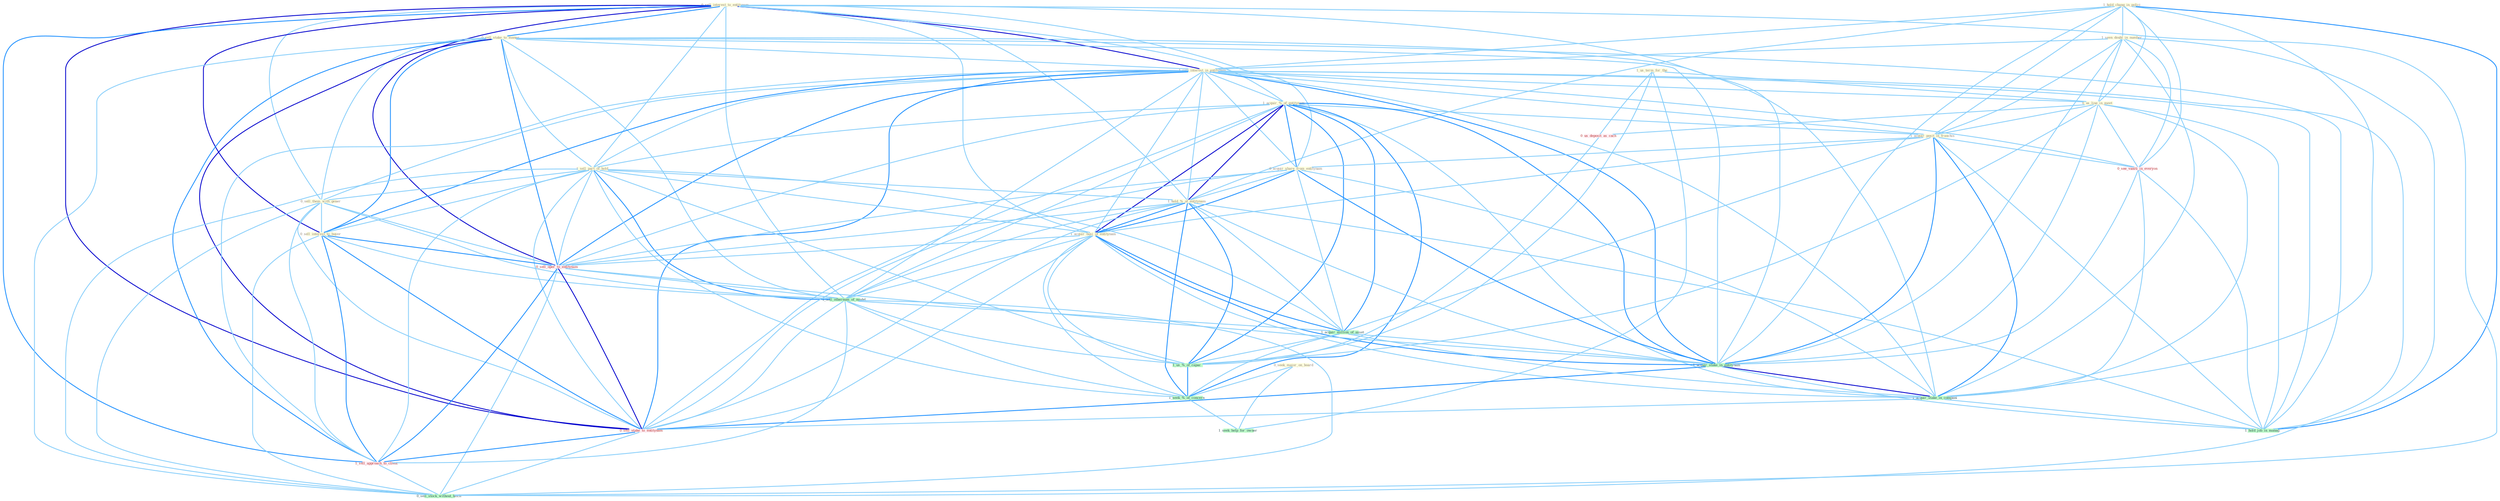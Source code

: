 Graph G{ 
    node
    [shape=polygon,style=filled,width=.5,height=.06,color="#BDFCC9",fixedsize=true,fontsize=4,
    fontcolor="#2f4f4f"];
    {node
    [color="#ffffe0", fontcolor="#8b7d6b"] "1_hold_chang_in_polici " "0_sell_interest_to_entitynam " "0_sell_stake_to_manag " "1_us_term_for_the " "0_seek_major_on_board " "1_seen_doubl_in_number " "1_sell_interest_in_entitynam " "1_acquir_%_of_entitynam " "1_sell_part_of_hold " "0_us_line_in_meet " "1_acquir_posit_in_franchis " "0_acquir_share_from_entitynam " "0_sell_them_with_gener " "1_hold_%_of_entitynam " "1_acquir_busi_of_entitynam " "0_sell_interest_to_buyer "}
{node [color="#fff0f5", fontcolor="#b22222"] "0_sell_oper_to_entitynam " "0_see_vaniti_in_everyon " "0_us_deposit_as_cach " "0_sell_stake_to_entitynam " "1_sell_approach_to_client "}
edge [color="#B0E2FF"];

	"1_hold_chang_in_polici " -- "1_seen_doubl_in_number " [w="1", color="#87cefa" ];
	"1_hold_chang_in_polici " -- "1_sell_interest_in_entitynam " [w="1", color="#87cefa" ];
	"1_hold_chang_in_polici " -- "0_us_line_in_meet " [w="1", color="#87cefa" ];
	"1_hold_chang_in_polici " -- "1_acquir_posit_in_franchis " [w="1", color="#87cefa" ];
	"1_hold_chang_in_polici " -- "1_hold_%_of_entitynam " [w="1", color="#87cefa" ];
	"1_hold_chang_in_polici " -- "0_see_vaniti_in_everyon " [w="1", color="#87cefa" ];
	"1_hold_chang_in_polici " -- "1_acquir_stake_in_entitynam " [w="1", color="#87cefa" ];
	"1_hold_chang_in_polici " -- "1_acquir_stake_in_compani " [w="1", color="#87cefa" ];
	"1_hold_chang_in_polici " -- "1_hold_job_in_manag " [w="2", color="#1e90ff" , len=0.8];
	"0_sell_interest_to_entitynam " -- "0_sell_stake_to_manag " [w="2", color="#1e90ff" , len=0.8];
	"0_sell_interest_to_entitynam " -- "1_sell_interest_in_entitynam " [w="3", color="#0000cd" , len=0.6];
	"0_sell_interest_to_entitynam " -- "1_acquir_%_of_entitynam " [w="1", color="#87cefa" ];
	"0_sell_interest_to_entitynam " -- "1_sell_part_of_hold " [w="1", color="#87cefa" ];
	"0_sell_interest_to_entitynam " -- "0_acquir_share_from_entitynam " [w="1", color="#87cefa" ];
	"0_sell_interest_to_entitynam " -- "0_sell_them_with_gener " [w="1", color="#87cefa" ];
	"0_sell_interest_to_entitynam " -- "1_hold_%_of_entitynam " [w="1", color="#87cefa" ];
	"0_sell_interest_to_entitynam " -- "1_acquir_busi_of_entitynam " [w="1", color="#87cefa" ];
	"0_sell_interest_to_entitynam " -- "0_sell_interest_to_buyer " [w="3", color="#0000cd" , len=0.6];
	"0_sell_interest_to_entitynam " -- "0_sell_oper_to_entitynam " [w="3", color="#0000cd" , len=0.6];
	"0_sell_interest_to_entitynam " -- "1_sell_othernum_of_model " [w="1", color="#87cefa" ];
	"0_sell_interest_to_entitynam " -- "1_acquir_stake_in_entitynam " [w="1", color="#87cefa" ];
	"0_sell_interest_to_entitynam " -- "0_sell_stake_to_entitynam " [w="3", color="#0000cd" , len=0.6];
	"0_sell_interest_to_entitynam " -- "1_sell_approach_to_client " [w="2", color="#1e90ff" , len=0.8];
	"0_sell_interest_to_entitynam " -- "0_sell_stock_without_hitch " [w="1", color="#87cefa" ];
	"0_sell_stake_to_manag " -- "1_sell_interest_in_entitynam " [w="1", color="#87cefa" ];
	"0_sell_stake_to_manag " -- "1_sell_part_of_hold " [w="1", color="#87cefa" ];
	"0_sell_stake_to_manag " -- "0_sell_them_with_gener " [w="1", color="#87cefa" ];
	"0_sell_stake_to_manag " -- "0_sell_interest_to_buyer " [w="2", color="#1e90ff" , len=0.8];
	"0_sell_stake_to_manag " -- "0_sell_oper_to_entitynam " [w="2", color="#1e90ff" , len=0.8];
	"0_sell_stake_to_manag " -- "1_sell_othernum_of_model " [w="1", color="#87cefa" ];
	"0_sell_stake_to_manag " -- "1_acquir_stake_in_entitynam " [w="1", color="#87cefa" ];
	"0_sell_stake_to_manag " -- "1_acquir_stake_in_compani " [w="1", color="#87cefa" ];
	"0_sell_stake_to_manag " -- "0_sell_stake_to_entitynam " [w="3", color="#0000cd" , len=0.6];
	"0_sell_stake_to_manag " -- "1_sell_approach_to_client " [w="2", color="#1e90ff" , len=0.8];
	"0_sell_stake_to_manag " -- "1_hold_job_in_manag " [w="1", color="#87cefa" ];
	"0_sell_stake_to_manag " -- "0_sell_stock_without_hitch " [w="1", color="#87cefa" ];
	"1_us_term_for_the " -- "0_us_line_in_meet " [w="1", color="#87cefa" ];
	"1_us_term_for_the " -- "0_us_deposit_as_cach " [w="1", color="#87cefa" ];
	"1_us_term_for_the " -- "1_us_%_of_capac " [w="1", color="#87cefa" ];
	"1_us_term_for_the " -- "1_seek_help_for_owner " [w="1", color="#87cefa" ];
	"0_seek_major_on_board " -- "1_seek_%_of_concern " [w="1", color="#87cefa" ];
	"0_seek_major_on_board " -- "1_seek_help_for_owner " [w="1", color="#87cefa" ];
	"1_seen_doubl_in_number " -- "1_sell_interest_in_entitynam " [w="1", color="#87cefa" ];
	"1_seen_doubl_in_number " -- "0_us_line_in_meet " [w="1", color="#87cefa" ];
	"1_seen_doubl_in_number " -- "1_acquir_posit_in_franchis " [w="1", color="#87cefa" ];
	"1_seen_doubl_in_number " -- "0_see_vaniti_in_everyon " [w="1", color="#87cefa" ];
	"1_seen_doubl_in_number " -- "1_acquir_stake_in_entitynam " [w="1", color="#87cefa" ];
	"1_seen_doubl_in_number " -- "1_acquir_stake_in_compani " [w="1", color="#87cefa" ];
	"1_seen_doubl_in_number " -- "1_hold_job_in_manag " [w="1", color="#87cefa" ];
	"1_sell_interest_in_entitynam " -- "1_acquir_%_of_entitynam " [w="1", color="#87cefa" ];
	"1_sell_interest_in_entitynam " -- "1_sell_part_of_hold " [w="1", color="#87cefa" ];
	"1_sell_interest_in_entitynam " -- "0_us_line_in_meet " [w="1", color="#87cefa" ];
	"1_sell_interest_in_entitynam " -- "1_acquir_posit_in_franchis " [w="1", color="#87cefa" ];
	"1_sell_interest_in_entitynam " -- "0_acquir_share_from_entitynam " [w="1", color="#87cefa" ];
	"1_sell_interest_in_entitynam " -- "0_sell_them_with_gener " [w="1", color="#87cefa" ];
	"1_sell_interest_in_entitynam " -- "1_hold_%_of_entitynam " [w="1", color="#87cefa" ];
	"1_sell_interest_in_entitynam " -- "1_acquir_busi_of_entitynam " [w="1", color="#87cefa" ];
	"1_sell_interest_in_entitynam " -- "0_sell_interest_to_buyer " [w="2", color="#1e90ff" , len=0.8];
	"1_sell_interest_in_entitynam " -- "0_sell_oper_to_entitynam " [w="2", color="#1e90ff" , len=0.8];
	"1_sell_interest_in_entitynam " -- "1_sell_othernum_of_model " [w="1", color="#87cefa" ];
	"1_sell_interest_in_entitynam " -- "0_see_vaniti_in_everyon " [w="1", color="#87cefa" ];
	"1_sell_interest_in_entitynam " -- "1_acquir_stake_in_entitynam " [w="2", color="#1e90ff" , len=0.8];
	"1_sell_interest_in_entitynam " -- "1_acquir_stake_in_compani " [w="1", color="#87cefa" ];
	"1_sell_interest_in_entitynam " -- "0_sell_stake_to_entitynam " [w="2", color="#1e90ff" , len=0.8];
	"1_sell_interest_in_entitynam " -- "1_sell_approach_to_client " [w="1", color="#87cefa" ];
	"1_sell_interest_in_entitynam " -- "1_hold_job_in_manag " [w="1", color="#87cefa" ];
	"1_sell_interest_in_entitynam " -- "0_sell_stock_without_hitch " [w="1", color="#87cefa" ];
	"1_acquir_%_of_entitynam " -- "1_sell_part_of_hold " [w="1", color="#87cefa" ];
	"1_acquir_%_of_entitynam " -- "1_acquir_posit_in_franchis " [w="1", color="#87cefa" ];
	"1_acquir_%_of_entitynam " -- "0_acquir_share_from_entitynam " [w="2", color="#1e90ff" , len=0.8];
	"1_acquir_%_of_entitynam " -- "1_hold_%_of_entitynam " [w="3", color="#0000cd" , len=0.6];
	"1_acquir_%_of_entitynam " -- "1_acquir_busi_of_entitynam " [w="3", color="#0000cd" , len=0.6];
	"1_acquir_%_of_entitynam " -- "0_sell_oper_to_entitynam " [w="1", color="#87cefa" ];
	"1_acquir_%_of_entitynam " -- "1_sell_othernum_of_model " [w="1", color="#87cefa" ];
	"1_acquir_%_of_entitynam " -- "1_acquir_million_of_asset " [w="2", color="#1e90ff" , len=0.8];
	"1_acquir_%_of_entitynam " -- "1_acquir_stake_in_entitynam " [w="2", color="#1e90ff" , len=0.8];
	"1_acquir_%_of_entitynam " -- "1_acquir_stake_in_compani " [w="1", color="#87cefa" ];
	"1_acquir_%_of_entitynam " -- "0_sell_stake_to_entitynam " [w="1", color="#87cefa" ];
	"1_acquir_%_of_entitynam " -- "1_us_%_of_capac " [w="2", color="#1e90ff" , len=0.8];
	"1_acquir_%_of_entitynam " -- "1_seek_%_of_concern " [w="2", color="#1e90ff" , len=0.8];
	"1_sell_part_of_hold " -- "0_sell_them_with_gener " [w="1", color="#87cefa" ];
	"1_sell_part_of_hold " -- "1_hold_%_of_entitynam " [w="1", color="#87cefa" ];
	"1_sell_part_of_hold " -- "1_acquir_busi_of_entitynam " [w="1", color="#87cefa" ];
	"1_sell_part_of_hold " -- "0_sell_interest_to_buyer " [w="1", color="#87cefa" ];
	"1_sell_part_of_hold " -- "0_sell_oper_to_entitynam " [w="1", color="#87cefa" ];
	"1_sell_part_of_hold " -- "1_sell_othernum_of_model " [w="2", color="#1e90ff" , len=0.8];
	"1_sell_part_of_hold " -- "1_acquir_million_of_asset " [w="1", color="#87cefa" ];
	"1_sell_part_of_hold " -- "0_sell_stake_to_entitynam " [w="1", color="#87cefa" ];
	"1_sell_part_of_hold " -- "1_us_%_of_capac " [w="1", color="#87cefa" ];
	"1_sell_part_of_hold " -- "1_sell_approach_to_client " [w="1", color="#87cefa" ];
	"1_sell_part_of_hold " -- "0_sell_stock_without_hitch " [w="1", color="#87cefa" ];
	"1_sell_part_of_hold " -- "1_seek_%_of_concern " [w="1", color="#87cefa" ];
	"0_us_line_in_meet " -- "1_acquir_posit_in_franchis " [w="1", color="#87cefa" ];
	"0_us_line_in_meet " -- "0_see_vaniti_in_everyon " [w="1", color="#87cefa" ];
	"0_us_line_in_meet " -- "0_us_deposit_as_cach " [w="1", color="#87cefa" ];
	"0_us_line_in_meet " -- "1_acquir_stake_in_entitynam " [w="1", color="#87cefa" ];
	"0_us_line_in_meet " -- "1_acquir_stake_in_compani " [w="1", color="#87cefa" ];
	"0_us_line_in_meet " -- "1_us_%_of_capac " [w="1", color="#87cefa" ];
	"0_us_line_in_meet " -- "1_hold_job_in_manag " [w="1", color="#87cefa" ];
	"1_acquir_posit_in_franchis " -- "0_acquir_share_from_entitynam " [w="1", color="#87cefa" ];
	"1_acquir_posit_in_franchis " -- "1_acquir_busi_of_entitynam " [w="1", color="#87cefa" ];
	"1_acquir_posit_in_franchis " -- "0_see_vaniti_in_everyon " [w="1", color="#87cefa" ];
	"1_acquir_posit_in_franchis " -- "1_acquir_million_of_asset " [w="1", color="#87cefa" ];
	"1_acquir_posit_in_franchis " -- "1_acquir_stake_in_entitynam " [w="2", color="#1e90ff" , len=0.8];
	"1_acquir_posit_in_franchis " -- "1_acquir_stake_in_compani " [w="2", color="#1e90ff" , len=0.8];
	"1_acquir_posit_in_franchis " -- "1_hold_job_in_manag " [w="1", color="#87cefa" ];
	"0_acquir_share_from_entitynam " -- "1_hold_%_of_entitynam " [w="1", color="#87cefa" ];
	"0_acquir_share_from_entitynam " -- "1_acquir_busi_of_entitynam " [w="2", color="#1e90ff" , len=0.8];
	"0_acquir_share_from_entitynam " -- "0_sell_oper_to_entitynam " [w="1", color="#87cefa" ];
	"0_acquir_share_from_entitynam " -- "1_acquir_million_of_asset " [w="1", color="#87cefa" ];
	"0_acquir_share_from_entitynam " -- "1_acquir_stake_in_entitynam " [w="2", color="#1e90ff" , len=0.8];
	"0_acquir_share_from_entitynam " -- "1_acquir_stake_in_compani " [w="1", color="#87cefa" ];
	"0_acquir_share_from_entitynam " -- "0_sell_stake_to_entitynam " [w="1", color="#87cefa" ];
	"0_sell_them_with_gener " -- "0_sell_interest_to_buyer " [w="1", color="#87cefa" ];
	"0_sell_them_with_gener " -- "0_sell_oper_to_entitynam " [w="1", color="#87cefa" ];
	"0_sell_them_with_gener " -- "1_sell_othernum_of_model " [w="1", color="#87cefa" ];
	"0_sell_them_with_gener " -- "0_sell_stake_to_entitynam " [w="1", color="#87cefa" ];
	"0_sell_them_with_gener " -- "1_sell_approach_to_client " [w="1", color="#87cefa" ];
	"0_sell_them_with_gener " -- "0_sell_stock_without_hitch " [w="1", color="#87cefa" ];
	"1_hold_%_of_entitynam " -- "1_acquir_busi_of_entitynam " [w="2", color="#1e90ff" , len=0.8];
	"1_hold_%_of_entitynam " -- "0_sell_oper_to_entitynam " [w="1", color="#87cefa" ];
	"1_hold_%_of_entitynam " -- "1_sell_othernum_of_model " [w="1", color="#87cefa" ];
	"1_hold_%_of_entitynam " -- "1_acquir_million_of_asset " [w="1", color="#87cefa" ];
	"1_hold_%_of_entitynam " -- "1_acquir_stake_in_entitynam " [w="1", color="#87cefa" ];
	"1_hold_%_of_entitynam " -- "0_sell_stake_to_entitynam " [w="1", color="#87cefa" ];
	"1_hold_%_of_entitynam " -- "1_us_%_of_capac " [w="2", color="#1e90ff" , len=0.8];
	"1_hold_%_of_entitynam " -- "1_hold_job_in_manag " [w="1", color="#87cefa" ];
	"1_hold_%_of_entitynam " -- "1_seek_%_of_concern " [w="2", color="#1e90ff" , len=0.8];
	"1_acquir_busi_of_entitynam " -- "0_sell_oper_to_entitynam " [w="1", color="#87cefa" ];
	"1_acquir_busi_of_entitynam " -- "1_sell_othernum_of_model " [w="1", color="#87cefa" ];
	"1_acquir_busi_of_entitynam " -- "1_acquir_million_of_asset " [w="2", color="#1e90ff" , len=0.8];
	"1_acquir_busi_of_entitynam " -- "1_acquir_stake_in_entitynam " [w="2", color="#1e90ff" , len=0.8];
	"1_acquir_busi_of_entitynam " -- "1_acquir_stake_in_compani " [w="1", color="#87cefa" ];
	"1_acquir_busi_of_entitynam " -- "0_sell_stake_to_entitynam " [w="1", color="#87cefa" ];
	"1_acquir_busi_of_entitynam " -- "1_us_%_of_capac " [w="1", color="#87cefa" ];
	"1_acquir_busi_of_entitynam " -- "1_seek_%_of_concern " [w="1", color="#87cefa" ];
	"0_sell_interest_to_buyer " -- "0_sell_oper_to_entitynam " [w="2", color="#1e90ff" , len=0.8];
	"0_sell_interest_to_buyer " -- "1_sell_othernum_of_model " [w="1", color="#87cefa" ];
	"0_sell_interest_to_buyer " -- "0_sell_stake_to_entitynam " [w="2", color="#1e90ff" , len=0.8];
	"0_sell_interest_to_buyer " -- "1_sell_approach_to_client " [w="2", color="#1e90ff" , len=0.8];
	"0_sell_interest_to_buyer " -- "0_sell_stock_without_hitch " [w="1", color="#87cefa" ];
	"0_sell_oper_to_entitynam " -- "1_sell_othernum_of_model " [w="1", color="#87cefa" ];
	"0_sell_oper_to_entitynam " -- "1_acquir_stake_in_entitynam " [w="1", color="#87cefa" ];
	"0_sell_oper_to_entitynam " -- "0_sell_stake_to_entitynam " [w="3", color="#0000cd" , len=0.6];
	"0_sell_oper_to_entitynam " -- "1_sell_approach_to_client " [w="2", color="#1e90ff" , len=0.8];
	"0_sell_oper_to_entitynam " -- "0_sell_stock_without_hitch " [w="1", color="#87cefa" ];
	"1_sell_othernum_of_model " -- "1_acquir_million_of_asset " [w="1", color="#87cefa" ];
	"1_sell_othernum_of_model " -- "0_sell_stake_to_entitynam " [w="1", color="#87cefa" ];
	"1_sell_othernum_of_model " -- "1_us_%_of_capac " [w="1", color="#87cefa" ];
	"1_sell_othernum_of_model " -- "1_sell_approach_to_client " [w="1", color="#87cefa" ];
	"1_sell_othernum_of_model " -- "0_sell_stock_without_hitch " [w="1", color="#87cefa" ];
	"1_sell_othernum_of_model " -- "1_seek_%_of_concern " [w="1", color="#87cefa" ];
	"0_see_vaniti_in_everyon " -- "1_acquir_stake_in_entitynam " [w="1", color="#87cefa" ];
	"0_see_vaniti_in_everyon " -- "1_acquir_stake_in_compani " [w="1", color="#87cefa" ];
	"0_see_vaniti_in_everyon " -- "1_hold_job_in_manag " [w="1", color="#87cefa" ];
	"1_acquir_million_of_asset " -- "1_acquir_stake_in_entitynam " [w="1", color="#87cefa" ];
	"1_acquir_million_of_asset " -- "1_acquir_stake_in_compani " [w="1", color="#87cefa" ];
	"1_acquir_million_of_asset " -- "1_us_%_of_capac " [w="1", color="#87cefa" ];
	"1_acquir_million_of_asset " -- "1_seek_%_of_concern " [w="1", color="#87cefa" ];
	"0_us_deposit_as_cach " -- "1_us_%_of_capac " [w="1", color="#87cefa" ];
	"1_acquir_stake_in_entitynam " -- "1_acquir_stake_in_compani " [w="3", color="#0000cd" , len=0.6];
	"1_acquir_stake_in_entitynam " -- "0_sell_stake_to_entitynam " [w="2", color="#1e90ff" , len=0.8];
	"1_acquir_stake_in_entitynam " -- "1_hold_job_in_manag " [w="1", color="#87cefa" ];
	"1_acquir_stake_in_compani " -- "0_sell_stake_to_entitynam " [w="1", color="#87cefa" ];
	"1_acquir_stake_in_compani " -- "1_hold_job_in_manag " [w="1", color="#87cefa" ];
	"0_sell_stake_to_entitynam " -- "1_sell_approach_to_client " [w="2", color="#1e90ff" , len=0.8];
	"0_sell_stake_to_entitynam " -- "0_sell_stock_without_hitch " [w="1", color="#87cefa" ];
	"1_us_%_of_capac " -- "1_seek_%_of_concern " [w="2", color="#1e90ff" , len=0.8];
	"1_sell_approach_to_client " -- "0_sell_stock_without_hitch " [w="1", color="#87cefa" ];
	"1_seek_%_of_concern " -- "1_seek_help_for_owner " [w="1", color="#87cefa" ];
}